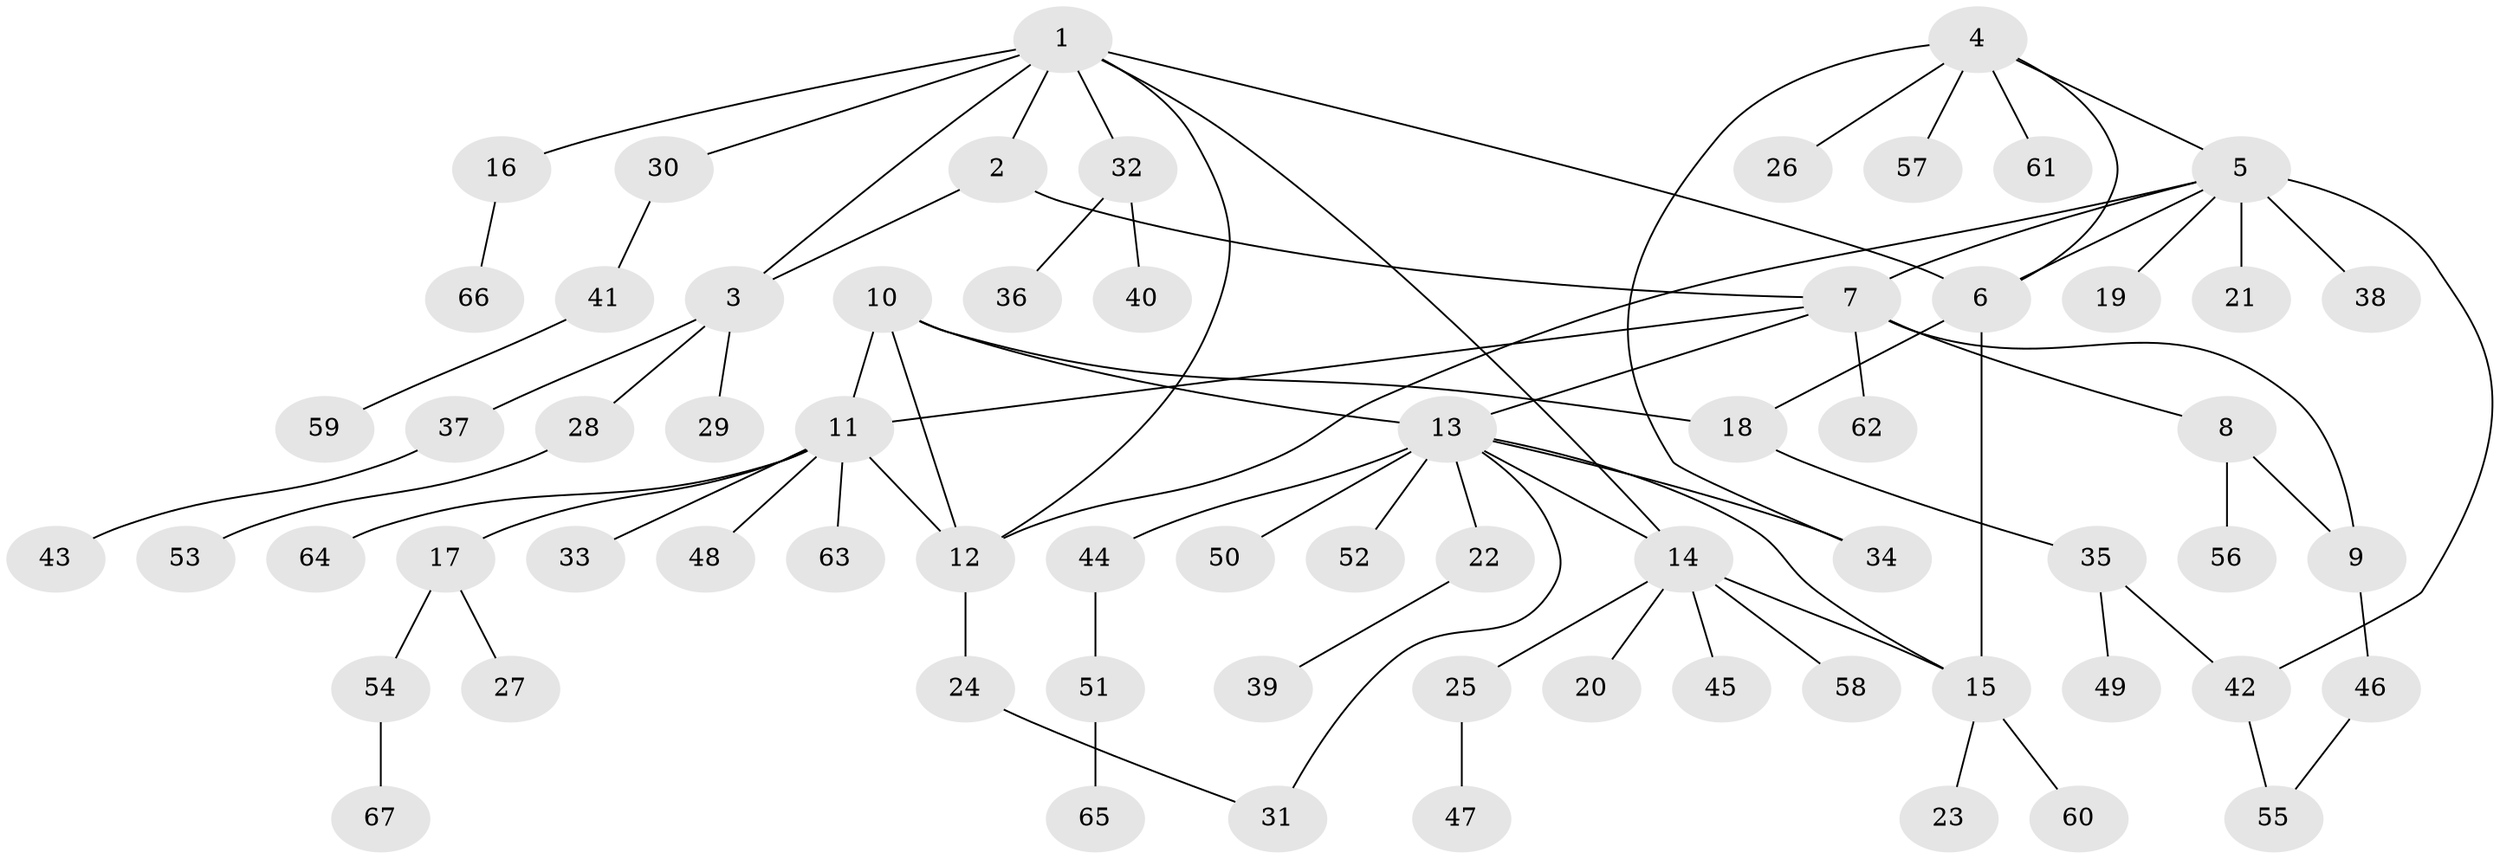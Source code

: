 // coarse degree distribution, {7: 0.06521739130434782, 5: 0.043478260869565216, 8: 0.043478260869565216, 6: 0.021739130434782608, 3: 0.06521739130434782, 9: 0.021739130434782608, 1: 0.6304347826086957, 2: 0.10869565217391304}
// Generated by graph-tools (version 1.1) at 2025/58/03/04/25 21:58:40]
// undirected, 67 vertices, 82 edges
graph export_dot {
graph [start="1"]
  node [color=gray90,style=filled];
  1;
  2;
  3;
  4;
  5;
  6;
  7;
  8;
  9;
  10;
  11;
  12;
  13;
  14;
  15;
  16;
  17;
  18;
  19;
  20;
  21;
  22;
  23;
  24;
  25;
  26;
  27;
  28;
  29;
  30;
  31;
  32;
  33;
  34;
  35;
  36;
  37;
  38;
  39;
  40;
  41;
  42;
  43;
  44;
  45;
  46;
  47;
  48;
  49;
  50;
  51;
  52;
  53;
  54;
  55;
  56;
  57;
  58;
  59;
  60;
  61;
  62;
  63;
  64;
  65;
  66;
  67;
  1 -- 2;
  1 -- 3;
  1 -- 6;
  1 -- 12;
  1 -- 14;
  1 -- 16;
  1 -- 30;
  1 -- 32;
  2 -- 3;
  2 -- 7;
  3 -- 28;
  3 -- 29;
  3 -- 37;
  4 -- 5;
  4 -- 6;
  4 -- 26;
  4 -- 34;
  4 -- 57;
  4 -- 61;
  5 -- 6;
  5 -- 7;
  5 -- 12;
  5 -- 19;
  5 -- 21;
  5 -- 38;
  5 -- 42;
  6 -- 15;
  6 -- 18;
  7 -- 8;
  7 -- 9;
  7 -- 11;
  7 -- 13;
  7 -- 62;
  8 -- 9;
  8 -- 56;
  9 -- 46;
  10 -- 11;
  10 -- 12;
  10 -- 13;
  10 -- 18;
  11 -- 12;
  11 -- 17;
  11 -- 33;
  11 -- 48;
  11 -- 63;
  11 -- 64;
  12 -- 24;
  13 -- 14;
  13 -- 15;
  13 -- 22;
  13 -- 31;
  13 -- 34;
  13 -- 44;
  13 -- 50;
  13 -- 52;
  14 -- 15;
  14 -- 20;
  14 -- 25;
  14 -- 45;
  14 -- 58;
  15 -- 23;
  15 -- 60;
  16 -- 66;
  17 -- 27;
  17 -- 54;
  18 -- 35;
  22 -- 39;
  24 -- 31;
  25 -- 47;
  28 -- 53;
  30 -- 41;
  32 -- 36;
  32 -- 40;
  35 -- 42;
  35 -- 49;
  37 -- 43;
  41 -- 59;
  42 -- 55;
  44 -- 51;
  46 -- 55;
  51 -- 65;
  54 -- 67;
}
